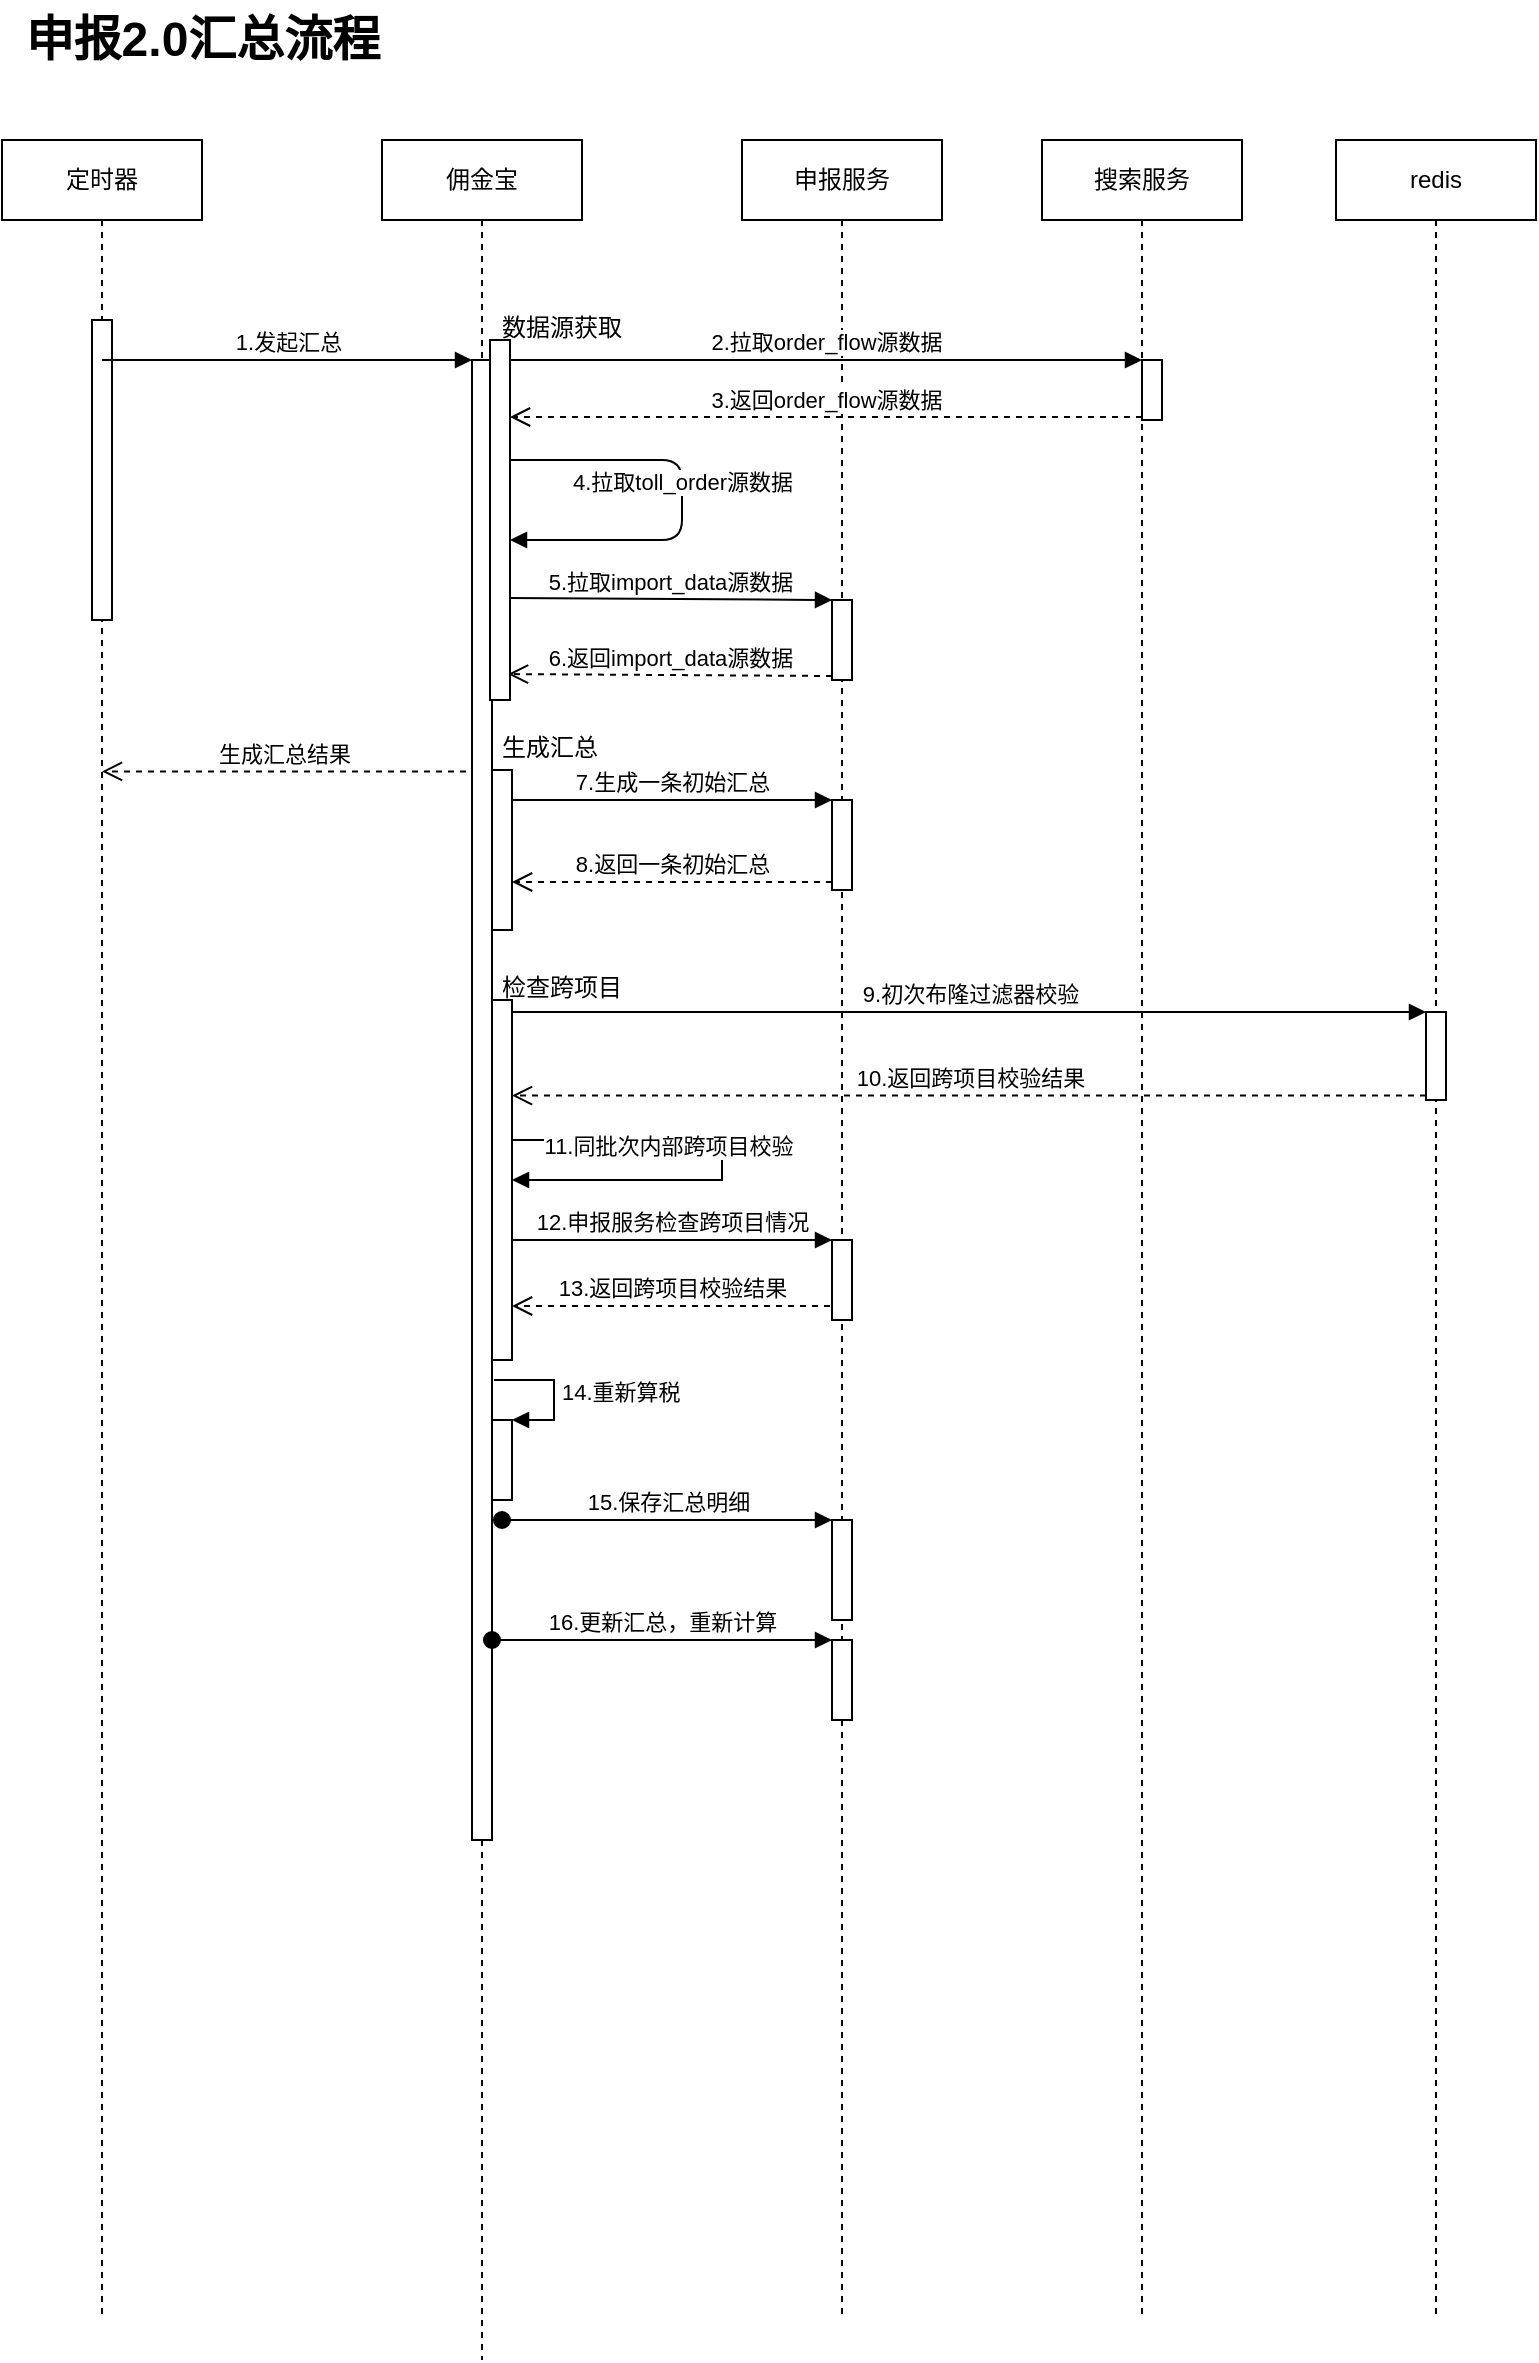 <mxfile version="15.2.7" type="github">
  <diagram id="OrDDOOp5G-RsiYh1gpby" name="申报2.0汇总时序图">
    <mxGraphModel dx="1042" dy="750" grid="1" gridSize="10" guides="1" tooltips="1" connect="1" arrows="1" fold="1" page="1" pageScale="1" pageWidth="827" pageHeight="1169" math="0" shadow="0">
      <root>
        <mxCell id="0" />
        <mxCell id="1" parent="0" />
        <mxCell id="T_tN1QSZm3qy5hiVaArP-2" value="定时器" style="shape=umlLifeline;perimeter=lifelinePerimeter;whiteSpace=wrap;html=1;container=1;collapsible=0;recursiveResize=0;outlineConnect=0;" parent="1" vertex="1">
          <mxGeometry x="160" y="230" width="100" height="1090" as="geometry" />
        </mxCell>
        <mxCell id="T_tN1QSZm3qy5hiVaArP-19" value="" style="html=1;points=[];perimeter=orthogonalPerimeter;" parent="T_tN1QSZm3qy5hiVaArP-2" vertex="1">
          <mxGeometry x="45" y="90" width="10" height="150" as="geometry" />
        </mxCell>
        <mxCell id="T_tN1QSZm3qy5hiVaArP-6" value="佣金宝" style="shape=umlLifeline;perimeter=lifelinePerimeter;whiteSpace=wrap;html=1;container=1;collapsible=0;recursiveResize=0;outlineConnect=0;" parent="1" vertex="1">
          <mxGeometry x="350" y="230" width="100" height="1110" as="geometry" />
        </mxCell>
        <mxCell id="T_tN1QSZm3qy5hiVaArP-20" value="" style="html=1;points=[];perimeter=orthogonalPerimeter;" parent="T_tN1QSZm3qy5hiVaArP-6" vertex="1">
          <mxGeometry x="45" y="110" width="10" height="740" as="geometry" />
        </mxCell>
        <mxCell id="T_tN1QSZm3qy5hiVaArP-41" value="" style="html=1;points=[];perimeter=orthogonalPerimeter;" parent="T_tN1QSZm3qy5hiVaArP-6" vertex="1">
          <mxGeometry x="55" y="315" width="10" height="80" as="geometry" />
        </mxCell>
        <mxCell id="T_tN1QSZm3qy5hiVaArP-48" value="" style="html=1;points=[];perimeter=orthogonalPerimeter;" parent="T_tN1QSZm3qy5hiVaArP-6" vertex="1">
          <mxGeometry x="55" y="430" width="10" height="180" as="geometry" />
        </mxCell>
        <mxCell id="T_tN1QSZm3qy5hiVaArP-69" value="" style="edgeStyle=orthogonalEdgeStyle;html=1;align=left;spacingLeft=2;endArrow=block;rounded=0;" parent="T_tN1QSZm3qy5hiVaArP-6" source="T_tN1QSZm3qy5hiVaArP-48" target="T_tN1QSZm3qy5hiVaArP-48" edge="1">
          <mxGeometry relative="1" as="geometry">
            <mxPoint x="70" y="500" as="sourcePoint" />
            <Array as="points">
              <mxPoint x="170" y="500" />
              <mxPoint x="170" y="520" />
            </Array>
            <mxPoint x="70" y="520" as="targetPoint" />
          </mxGeometry>
        </mxCell>
        <mxCell id="T_tN1QSZm3qy5hiVaArP-70" value="&lt;span style=&quot;text-align: left&quot;&gt;11.同批次内部跨项目校验&lt;/span&gt;" style="edgeLabel;html=1;align=center;verticalAlign=middle;resizable=0;points=[];" parent="T_tN1QSZm3qy5hiVaArP-69" vertex="1" connectable="0">
          <mxGeometry x="-0.322" y="-3" relative="1" as="geometry">
            <mxPoint as="offset" />
          </mxGeometry>
        </mxCell>
        <mxCell id="T_tN1QSZm3qy5hiVaArP-74" value="" style="html=1;points=[];perimeter=orthogonalPerimeter;" parent="T_tN1QSZm3qy5hiVaArP-6" vertex="1">
          <mxGeometry x="55" y="640" width="10" height="40" as="geometry" />
        </mxCell>
        <mxCell id="T_tN1QSZm3qy5hiVaArP-75" value="14.重新算税" style="edgeStyle=orthogonalEdgeStyle;html=1;align=left;spacingLeft=2;endArrow=block;rounded=0;entryX=1;entryY=0;" parent="T_tN1QSZm3qy5hiVaArP-6" target="T_tN1QSZm3qy5hiVaArP-74" edge="1">
          <mxGeometry relative="1" as="geometry">
            <mxPoint x="56" y="620" as="sourcePoint" />
            <Array as="points">
              <mxPoint x="86" y="620" />
            </Array>
          </mxGeometry>
        </mxCell>
        <mxCell id="T_tN1QSZm3qy5hiVaArP-7" value="申报服务" style="shape=umlLifeline;perimeter=lifelinePerimeter;whiteSpace=wrap;html=1;container=1;collapsible=0;recursiveResize=0;outlineConnect=0;" parent="1" vertex="1">
          <mxGeometry x="530" y="230" width="100" height="1090" as="geometry" />
        </mxCell>
        <mxCell id="T_tN1QSZm3qy5hiVaArP-32" value="" style="html=1;points=[];perimeter=orthogonalPerimeter;" parent="T_tN1QSZm3qy5hiVaArP-7" vertex="1">
          <mxGeometry x="45" y="230" width="10" height="40" as="geometry" />
        </mxCell>
        <mxCell id="T_tN1QSZm3qy5hiVaArP-45" value="" style="html=1;points=[];perimeter=orthogonalPerimeter;" parent="T_tN1QSZm3qy5hiVaArP-7" vertex="1">
          <mxGeometry x="45" y="330" width="10" height="45" as="geometry" />
        </mxCell>
        <mxCell id="T_tN1QSZm3qy5hiVaArP-71" value="" style="html=1;points=[];perimeter=orthogonalPerimeter;" parent="T_tN1QSZm3qy5hiVaArP-7" vertex="1">
          <mxGeometry x="45" y="550" width="10" height="40" as="geometry" />
        </mxCell>
        <mxCell id="T_tN1QSZm3qy5hiVaArP-76" value="" style="html=1;points=[];perimeter=orthogonalPerimeter;" parent="T_tN1QSZm3qy5hiVaArP-7" vertex="1">
          <mxGeometry x="45" y="690" width="10" height="50" as="geometry" />
        </mxCell>
        <mxCell id="T_tN1QSZm3qy5hiVaArP-78" value="" style="html=1;points=[];perimeter=orthogonalPerimeter;" parent="T_tN1QSZm3qy5hiVaArP-7" vertex="1">
          <mxGeometry x="45" y="750" width="10" height="40" as="geometry" />
        </mxCell>
        <mxCell id="T_tN1QSZm3qy5hiVaArP-9" value="redis" style="shape=umlLifeline;perimeter=lifelinePerimeter;whiteSpace=wrap;html=1;container=1;collapsible=0;recursiveResize=0;outlineConnect=0;" parent="1" vertex="1">
          <mxGeometry x="827" y="230" width="100" height="1090" as="geometry" />
        </mxCell>
        <mxCell id="T_tN1QSZm3qy5hiVaArP-53" value="" style="html=1;points=[];perimeter=orthogonalPerimeter;" parent="T_tN1QSZm3qy5hiVaArP-9" vertex="1">
          <mxGeometry x="45" y="436" width="10" height="44" as="geometry" />
        </mxCell>
        <mxCell id="T_tN1QSZm3qy5hiVaArP-17" value="申报2.0汇总流程" style="text;strokeColor=none;fillColor=none;html=1;fontSize=24;fontStyle=1;verticalAlign=middle;align=center;" parent="1" vertex="1">
          <mxGeometry x="160" y="160" width="200" height="40" as="geometry" />
        </mxCell>
        <mxCell id="T_tN1QSZm3qy5hiVaArP-18" value="搜索服务" style="shape=umlLifeline;perimeter=lifelinePerimeter;whiteSpace=wrap;html=1;container=1;collapsible=0;recursiveResize=0;outlineConnect=0;" parent="1" vertex="1">
          <mxGeometry x="680" y="230" width="100" height="1090" as="geometry" />
        </mxCell>
        <mxCell id="T_tN1QSZm3qy5hiVaArP-23" value="" style="html=1;points=[];perimeter=orthogonalPerimeter;" parent="T_tN1QSZm3qy5hiVaArP-18" vertex="1">
          <mxGeometry x="50" y="110" width="10" height="30" as="geometry" />
        </mxCell>
        <mxCell id="T_tN1QSZm3qy5hiVaArP-21" value="1.发起汇总" style="html=1;verticalAlign=bottom;endArrow=block;entryX=0;entryY=0;" parent="1" source="T_tN1QSZm3qy5hiVaArP-2" target="T_tN1QSZm3qy5hiVaArP-20" edge="1">
          <mxGeometry relative="1" as="geometry">
            <mxPoint x="325" y="320" as="sourcePoint" />
          </mxGeometry>
        </mxCell>
        <mxCell id="T_tN1QSZm3qy5hiVaArP-22" value="生成汇总结果" style="html=1;verticalAlign=bottom;endArrow=open;dashed=1;endSize=8;exitX=-0.3;exitY=0.278;exitDx=0;exitDy=0;exitPerimeter=0;" parent="1" source="T_tN1QSZm3qy5hiVaArP-20" target="T_tN1QSZm3qy5hiVaArP-2" edge="1">
          <mxGeometry relative="1" as="geometry">
            <mxPoint x="325" y="396" as="targetPoint" />
          </mxGeometry>
        </mxCell>
        <mxCell id="T_tN1QSZm3qy5hiVaArP-25" value="3.返回order_flow源数据" style="html=1;verticalAlign=bottom;endArrow=open;dashed=1;endSize=8;exitX=0;exitY=0.95;" parent="1" source="T_tN1QSZm3qy5hiVaArP-23" target="T_tN1QSZm3qy5hiVaArP-38" edge="1">
          <mxGeometry relative="1" as="geometry">
            <mxPoint x="430" y="369" as="targetPoint" />
          </mxGeometry>
        </mxCell>
        <mxCell id="T_tN1QSZm3qy5hiVaArP-24" value="2.拉取order_flow源数据" style="html=1;verticalAlign=bottom;endArrow=block;entryX=0;entryY=0;" parent="1" source="T_tN1QSZm3qy5hiVaArP-38" target="T_tN1QSZm3qy5hiVaArP-23" edge="1">
          <mxGeometry relative="1" as="geometry">
            <mxPoint x="440" y="340" as="sourcePoint" />
          </mxGeometry>
        </mxCell>
        <mxCell id="T_tN1QSZm3qy5hiVaArP-33" value="5.拉取import_data源数据" style="html=1;verticalAlign=bottom;endArrow=block;entryX=0;entryY=0;exitX=0.9;exitY=0.717;exitDx=0;exitDy=0;exitPerimeter=0;" parent="1" source="T_tN1QSZm3qy5hiVaArP-38" target="T_tN1QSZm3qy5hiVaArP-32" edge="1">
          <mxGeometry relative="1" as="geometry">
            <mxPoint x="430" y="460" as="sourcePoint" />
          </mxGeometry>
        </mxCell>
        <mxCell id="T_tN1QSZm3qy5hiVaArP-34" value="6.返回import_data源数据" style="html=1;verticalAlign=bottom;endArrow=open;dashed=1;endSize=8;exitX=0;exitY=0.95;entryX=0.9;entryY=0.928;entryDx=0;entryDy=0;entryPerimeter=0;" parent="1" source="T_tN1QSZm3qy5hiVaArP-32" target="T_tN1QSZm3qy5hiVaArP-38" edge="1">
          <mxGeometry relative="1" as="geometry">
            <mxPoint x="430" y="498" as="targetPoint" />
          </mxGeometry>
        </mxCell>
        <mxCell id="T_tN1QSZm3qy5hiVaArP-38" value="" style="html=1;points=[];perimeter=orthogonalPerimeter;" parent="1" vertex="1">
          <mxGeometry x="404" y="330" width="10" height="180" as="geometry" />
        </mxCell>
        <mxCell id="T_tN1QSZm3qy5hiVaArP-28" value="4.拉取toll_order源数据" style="html=1;verticalAlign=bottom;endArrow=block;" parent="1" source="T_tN1QSZm3qy5hiVaArP-38" target="T_tN1QSZm3qy5hiVaArP-38" edge="1">
          <mxGeometry relative="1" as="geometry">
            <mxPoint x="430" y="390" as="sourcePoint" />
            <mxPoint x="430" y="430" as="targetPoint" />
            <Array as="points">
              <mxPoint x="500" y="390" />
              <mxPoint x="500" y="430" />
            </Array>
          </mxGeometry>
        </mxCell>
        <mxCell id="T_tN1QSZm3qy5hiVaArP-39" value="数据源获取" style="text;strokeColor=none;fillColor=none;align=left;verticalAlign=top;spacingLeft=4;spacingRight=4;overflow=hidden;rotatable=0;points=[[0,0.5],[1,0.5]];portConstraint=eastwest;" parent="1" vertex="1">
          <mxGeometry x="404" y="310" width="100" height="26" as="geometry" />
        </mxCell>
        <mxCell id="T_tN1QSZm3qy5hiVaArP-44" value="生成汇总" style="text;strokeColor=none;fillColor=none;align=left;verticalAlign=top;spacingLeft=4;spacingRight=4;overflow=hidden;rotatable=0;points=[[0,0.5],[1,0.5]];portConstraint=eastwest;" parent="1" vertex="1">
          <mxGeometry x="404" y="520" width="100" height="26" as="geometry" />
        </mxCell>
        <mxCell id="T_tN1QSZm3qy5hiVaArP-46" value="7.生成一条初始汇总" style="html=1;verticalAlign=bottom;endArrow=block;entryX=0;entryY=0;" parent="1" source="T_tN1QSZm3qy5hiVaArP-41" target="T_tN1QSZm3qy5hiVaArP-45" edge="1">
          <mxGeometry relative="1" as="geometry">
            <mxPoint x="505" y="560" as="sourcePoint" />
          </mxGeometry>
        </mxCell>
        <mxCell id="T_tN1QSZm3qy5hiVaArP-47" value="8.返回一条初始汇总" style="html=1;verticalAlign=bottom;endArrow=open;dashed=1;endSize=8;entryX=1;entryY=0.7;entryDx=0;entryDy=0;entryPerimeter=0;" parent="1" source="T_tN1QSZm3qy5hiVaArP-45" target="T_tN1QSZm3qy5hiVaArP-41" edge="1">
          <mxGeometry relative="1" as="geometry">
            <mxPoint x="420" y="600" as="targetPoint" />
          </mxGeometry>
        </mxCell>
        <mxCell id="T_tN1QSZm3qy5hiVaArP-49" value="检查跨项目" style="text;strokeColor=none;fillColor=none;align=left;verticalAlign=top;spacingLeft=4;spacingRight=4;overflow=hidden;rotatable=0;points=[[0,0.5],[1,0.5]];portConstraint=eastwest;" parent="1" vertex="1">
          <mxGeometry x="404" y="640" width="100" height="26" as="geometry" />
        </mxCell>
        <mxCell id="T_tN1QSZm3qy5hiVaArP-54" value="9.初次布隆过滤器校验" style="html=1;verticalAlign=bottom;endArrow=block;entryX=0;entryY=0;" parent="1" source="T_tN1QSZm3qy5hiVaArP-48" target="T_tN1QSZm3qy5hiVaArP-53" edge="1">
          <mxGeometry relative="1" as="geometry">
            <mxPoint x="802" y="666" as="sourcePoint" />
          </mxGeometry>
        </mxCell>
        <mxCell id="T_tN1QSZm3qy5hiVaArP-55" value="10.返回跨项目校验结果" style="html=1;verticalAlign=bottom;endArrow=open;dashed=1;endSize=8;exitX=0;exitY=0.95;" parent="1" source="T_tN1QSZm3qy5hiVaArP-53" target="T_tN1QSZm3qy5hiVaArP-48" edge="1">
          <mxGeometry relative="1" as="geometry">
            <mxPoint x="802" y="742" as="targetPoint" />
          </mxGeometry>
        </mxCell>
        <mxCell id="T_tN1QSZm3qy5hiVaArP-73" value="13.返回跨项目校验结果" style="html=1;verticalAlign=bottom;endArrow=open;dashed=1;endSize=8;exitX=-0.1;exitY=0.825;exitDx=0;exitDy=0;exitPerimeter=0;" parent="1" source="T_tN1QSZm3qy5hiVaArP-71" target="T_tN1QSZm3qy5hiVaArP-48" edge="1">
          <mxGeometry relative="1" as="geometry">
            <mxPoint x="505" y="856" as="targetPoint" />
          </mxGeometry>
        </mxCell>
        <mxCell id="T_tN1QSZm3qy5hiVaArP-72" value="12.申报服务检查跨项目情况" style="html=1;verticalAlign=bottom;endArrow=block;entryX=0;entryY=0;" parent="1" target="T_tN1QSZm3qy5hiVaArP-71" edge="1">
          <mxGeometry relative="1" as="geometry">
            <mxPoint x="415" y="780" as="sourcePoint" />
          </mxGeometry>
        </mxCell>
        <mxCell id="T_tN1QSZm3qy5hiVaArP-77" value="15.保存汇总明细" style="html=1;verticalAlign=bottom;startArrow=oval;endArrow=block;startSize=8;" parent="1" target="T_tN1QSZm3qy5hiVaArP-76" edge="1">
          <mxGeometry relative="1" as="geometry">
            <mxPoint x="410" y="920" as="sourcePoint" />
          </mxGeometry>
        </mxCell>
        <mxCell id="T_tN1QSZm3qy5hiVaArP-79" value="16.更新汇总，重新计算" style="html=1;verticalAlign=bottom;startArrow=oval;endArrow=block;startSize=8;" parent="1" source="T_tN1QSZm3qy5hiVaArP-20" target="T_tN1QSZm3qy5hiVaArP-78" edge="1">
          <mxGeometry relative="1" as="geometry">
            <mxPoint x="515" y="980" as="sourcePoint" />
          </mxGeometry>
        </mxCell>
      </root>
    </mxGraphModel>
  </diagram>
</mxfile>
